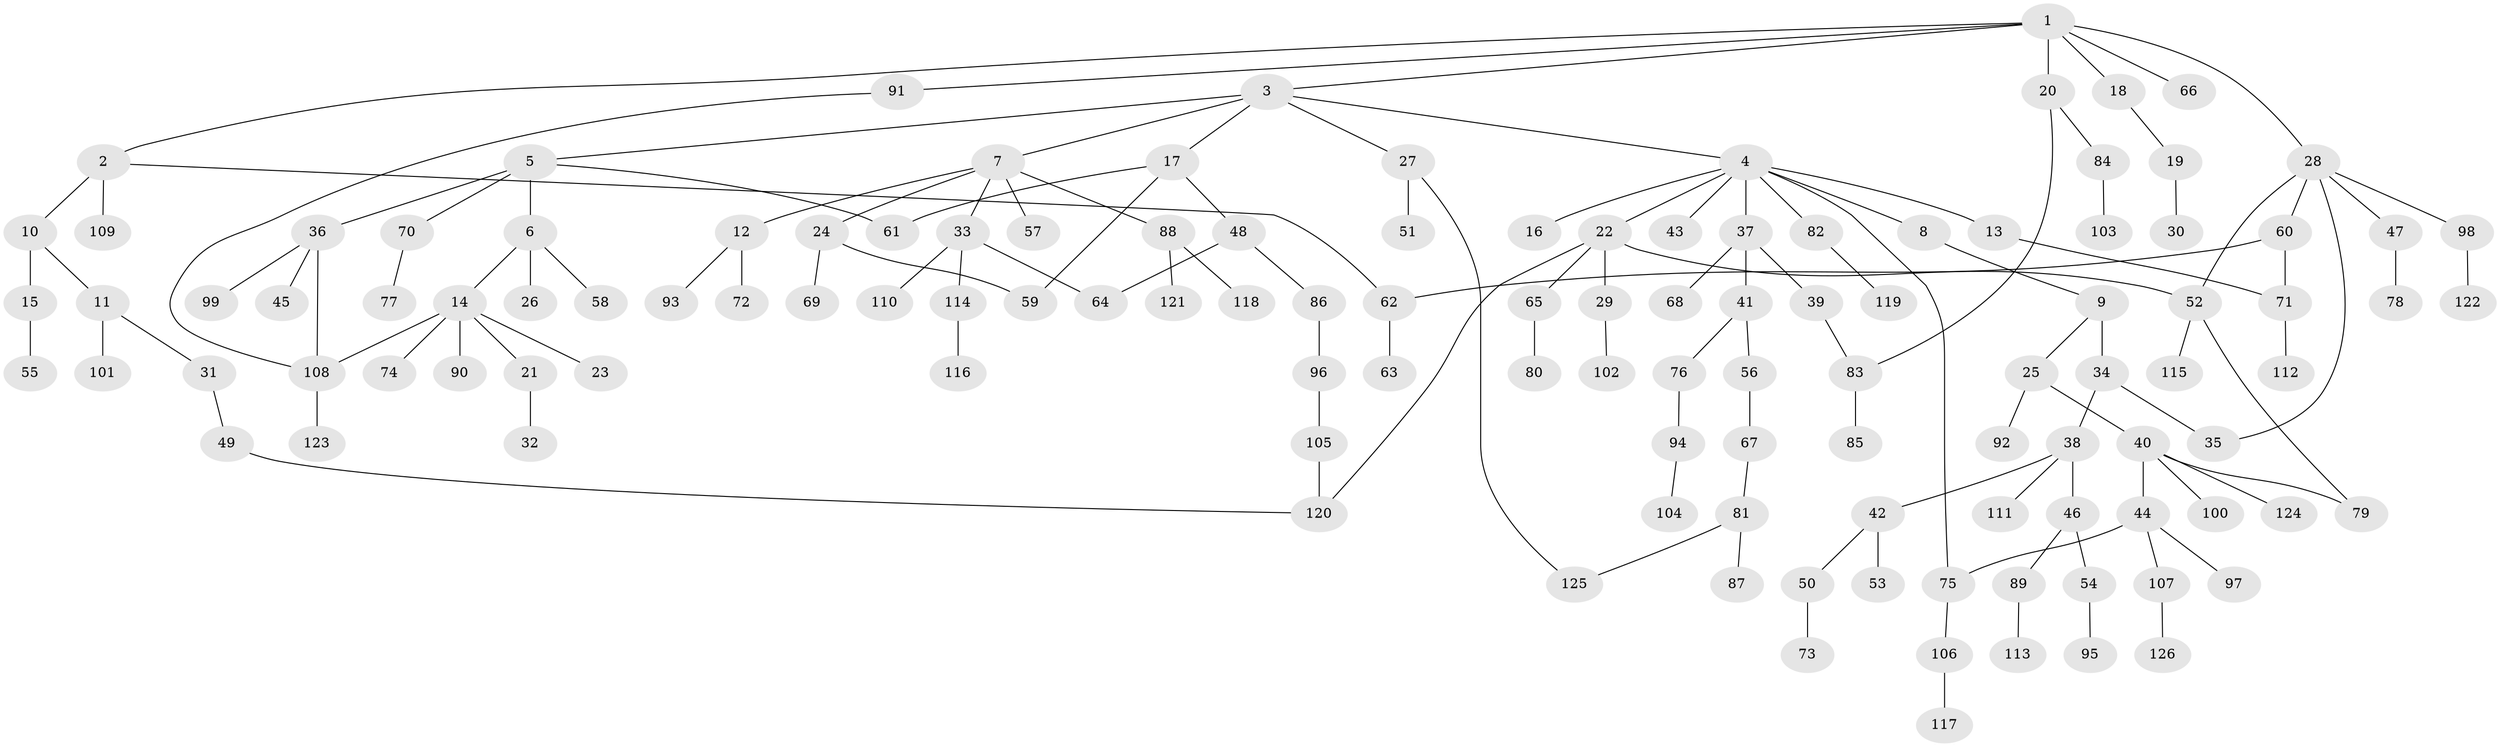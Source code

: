 // coarse degree distribution, {7: 0.02, 1: 0.82, 2: 0.04, 10: 0.02, 5: 0.02, 15: 0.02, 8: 0.04, 4: 0.02}
// Generated by graph-tools (version 1.1) at 2025/46/03/04/25 21:46:05]
// undirected, 126 vertices, 140 edges
graph export_dot {
graph [start="1"]
  node [color=gray90,style=filled];
  1;
  2;
  3;
  4;
  5;
  6;
  7;
  8;
  9;
  10;
  11;
  12;
  13;
  14;
  15;
  16;
  17;
  18;
  19;
  20;
  21;
  22;
  23;
  24;
  25;
  26;
  27;
  28;
  29;
  30;
  31;
  32;
  33;
  34;
  35;
  36;
  37;
  38;
  39;
  40;
  41;
  42;
  43;
  44;
  45;
  46;
  47;
  48;
  49;
  50;
  51;
  52;
  53;
  54;
  55;
  56;
  57;
  58;
  59;
  60;
  61;
  62;
  63;
  64;
  65;
  66;
  67;
  68;
  69;
  70;
  71;
  72;
  73;
  74;
  75;
  76;
  77;
  78;
  79;
  80;
  81;
  82;
  83;
  84;
  85;
  86;
  87;
  88;
  89;
  90;
  91;
  92;
  93;
  94;
  95;
  96;
  97;
  98;
  99;
  100;
  101;
  102;
  103;
  104;
  105;
  106;
  107;
  108;
  109;
  110;
  111;
  112;
  113;
  114;
  115;
  116;
  117;
  118;
  119;
  120;
  121;
  122;
  123;
  124;
  125;
  126;
  1 -- 2;
  1 -- 3;
  1 -- 18;
  1 -- 20;
  1 -- 28;
  1 -- 66;
  1 -- 91;
  2 -- 10;
  2 -- 62;
  2 -- 109;
  3 -- 4;
  3 -- 5;
  3 -- 7;
  3 -- 17;
  3 -- 27;
  4 -- 8;
  4 -- 13;
  4 -- 16;
  4 -- 22;
  4 -- 37;
  4 -- 43;
  4 -- 82;
  4 -- 75;
  5 -- 6;
  5 -- 36;
  5 -- 70;
  5 -- 61;
  6 -- 14;
  6 -- 26;
  6 -- 58;
  7 -- 12;
  7 -- 24;
  7 -- 33;
  7 -- 57;
  7 -- 88;
  8 -- 9;
  9 -- 25;
  9 -- 34;
  10 -- 11;
  10 -- 15;
  11 -- 31;
  11 -- 101;
  12 -- 72;
  12 -- 93;
  13 -- 71;
  14 -- 21;
  14 -- 23;
  14 -- 74;
  14 -- 90;
  14 -- 108;
  15 -- 55;
  17 -- 48;
  17 -- 61;
  17 -- 59;
  18 -- 19;
  19 -- 30;
  20 -- 84;
  20 -- 83;
  21 -- 32;
  22 -- 29;
  22 -- 52;
  22 -- 65;
  22 -- 120;
  24 -- 59;
  24 -- 69;
  25 -- 40;
  25 -- 92;
  27 -- 51;
  27 -- 125;
  28 -- 35;
  28 -- 47;
  28 -- 60;
  28 -- 98;
  28 -- 52;
  29 -- 102;
  31 -- 49;
  33 -- 64;
  33 -- 110;
  33 -- 114;
  34 -- 38;
  34 -- 35;
  36 -- 45;
  36 -- 99;
  36 -- 108;
  37 -- 39;
  37 -- 41;
  37 -- 68;
  38 -- 42;
  38 -- 46;
  38 -- 111;
  39 -- 83;
  40 -- 44;
  40 -- 79;
  40 -- 100;
  40 -- 124;
  41 -- 56;
  41 -- 76;
  42 -- 50;
  42 -- 53;
  44 -- 75;
  44 -- 97;
  44 -- 107;
  46 -- 54;
  46 -- 89;
  47 -- 78;
  48 -- 86;
  48 -- 64;
  49 -- 120;
  50 -- 73;
  52 -- 115;
  52 -- 79;
  54 -- 95;
  56 -- 67;
  60 -- 71;
  60 -- 62;
  62 -- 63;
  65 -- 80;
  67 -- 81;
  70 -- 77;
  71 -- 112;
  75 -- 106;
  76 -- 94;
  81 -- 87;
  81 -- 125;
  82 -- 119;
  83 -- 85;
  84 -- 103;
  86 -- 96;
  88 -- 118;
  88 -- 121;
  89 -- 113;
  91 -- 108;
  94 -- 104;
  96 -- 105;
  98 -- 122;
  105 -- 120;
  106 -- 117;
  107 -- 126;
  108 -- 123;
  114 -- 116;
}
